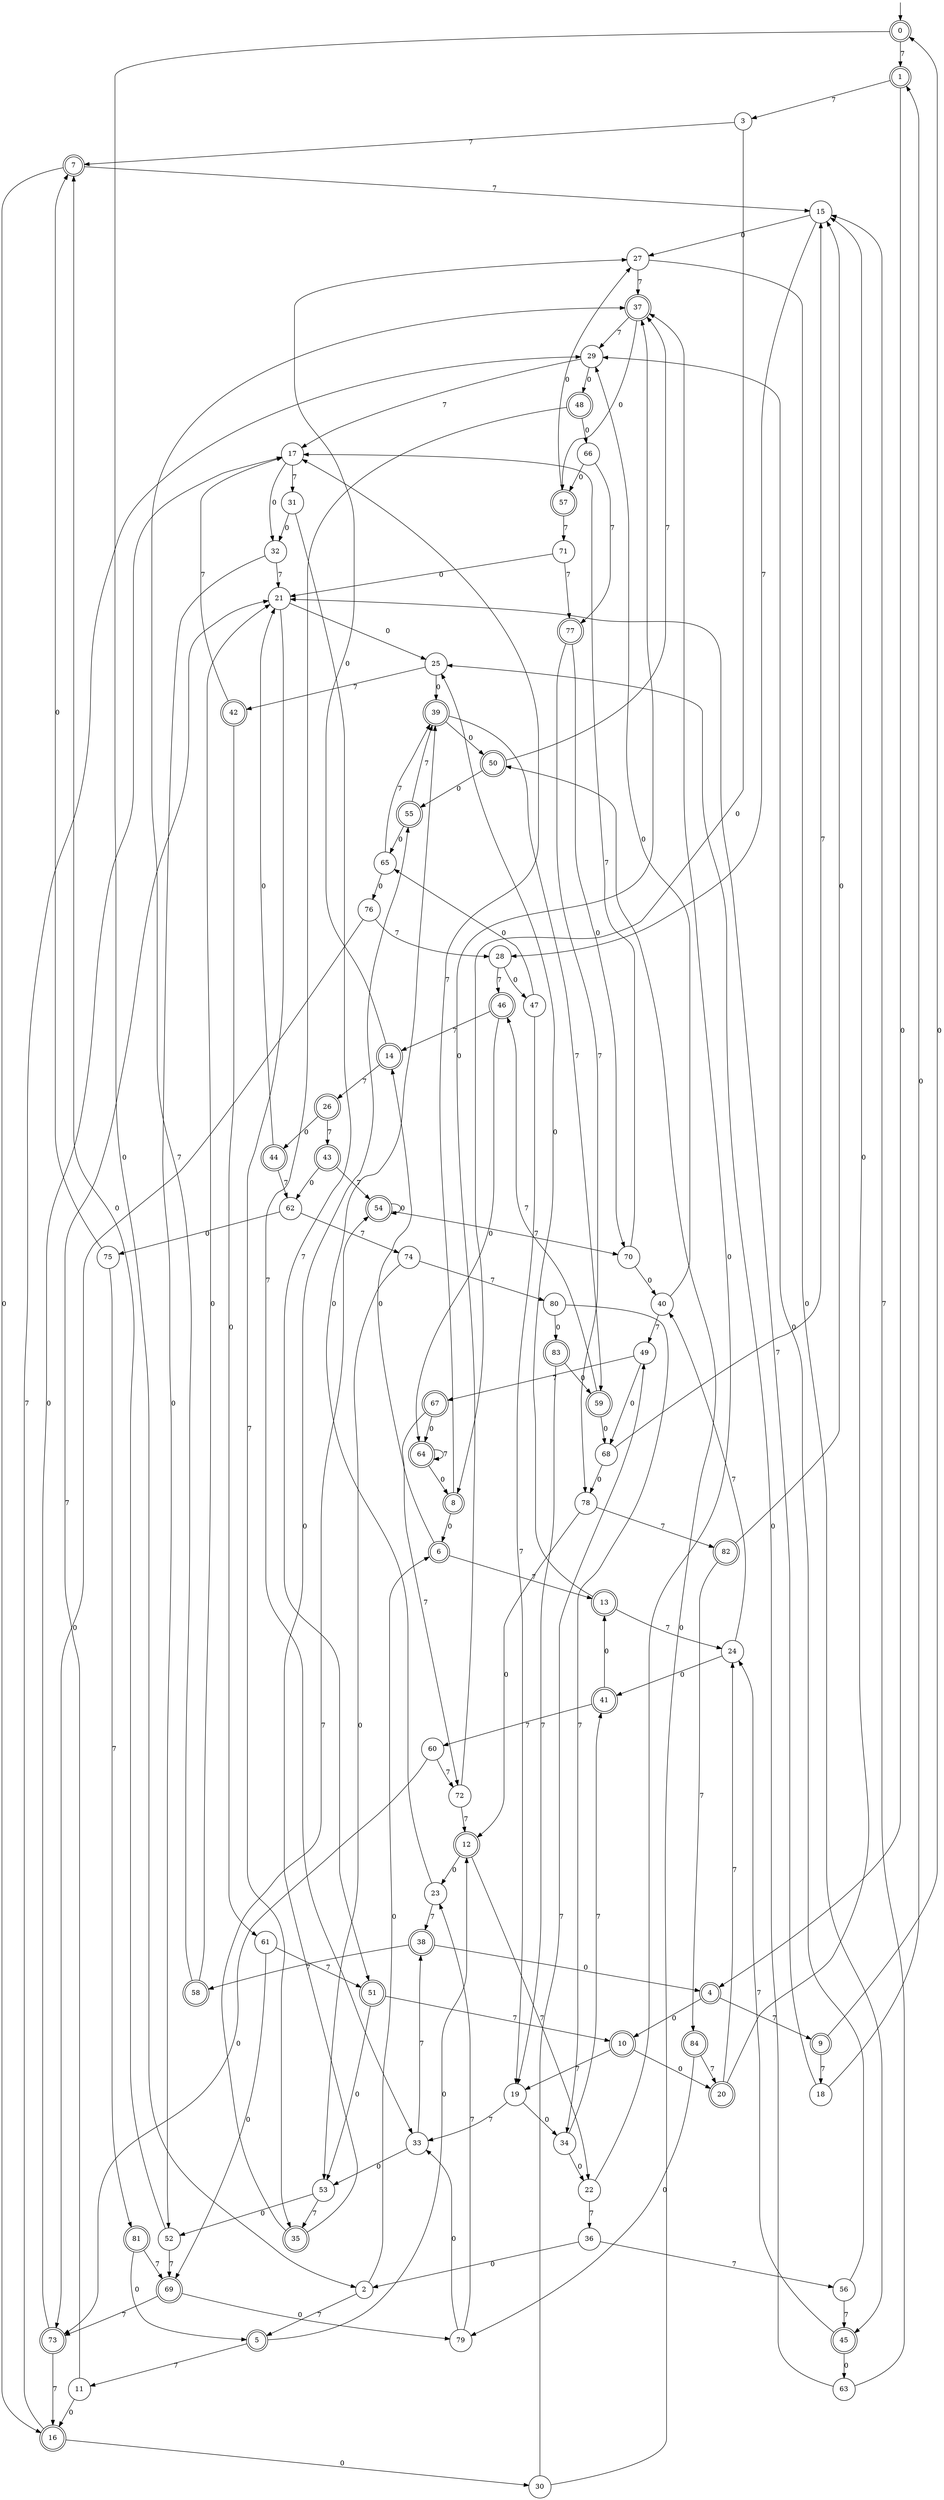 digraph g {

	s0 [shape="doublecircle" label="0"];
	s1 [shape="doublecircle" label="1"];
	s2 [shape="circle" label="2"];
	s3 [shape="circle" label="3"];
	s4 [shape="doublecircle" label="4"];
	s5 [shape="doublecircle" label="5"];
	s6 [shape="doublecircle" label="6"];
	s7 [shape="doublecircle" label="7"];
	s8 [shape="doublecircle" label="8"];
	s9 [shape="doublecircle" label="9"];
	s10 [shape="doublecircle" label="10"];
	s11 [shape="circle" label="11"];
	s12 [shape="doublecircle" label="12"];
	s13 [shape="doublecircle" label="13"];
	s14 [shape="doublecircle" label="14"];
	s15 [shape="circle" label="15"];
	s16 [shape="doublecircle" label="16"];
	s17 [shape="circle" label="17"];
	s18 [shape="circle" label="18"];
	s19 [shape="circle" label="19"];
	s20 [shape="doublecircle" label="20"];
	s21 [shape="circle" label="21"];
	s22 [shape="circle" label="22"];
	s23 [shape="circle" label="23"];
	s24 [shape="circle" label="24"];
	s25 [shape="circle" label="25"];
	s26 [shape="doublecircle" label="26"];
	s27 [shape="circle" label="27"];
	s28 [shape="circle" label="28"];
	s29 [shape="circle" label="29"];
	s30 [shape="circle" label="30"];
	s31 [shape="circle" label="31"];
	s32 [shape="circle" label="32"];
	s33 [shape="circle" label="33"];
	s34 [shape="circle" label="34"];
	s35 [shape="doublecircle" label="35"];
	s36 [shape="circle" label="36"];
	s37 [shape="doublecircle" label="37"];
	s38 [shape="doublecircle" label="38"];
	s39 [shape="doublecircle" label="39"];
	s40 [shape="circle" label="40"];
	s41 [shape="doublecircle" label="41"];
	s42 [shape="doublecircle" label="42"];
	s43 [shape="doublecircle" label="43"];
	s44 [shape="doublecircle" label="44"];
	s45 [shape="doublecircle" label="45"];
	s46 [shape="doublecircle" label="46"];
	s47 [shape="circle" label="47"];
	s48 [shape="doublecircle" label="48"];
	s49 [shape="circle" label="49"];
	s50 [shape="doublecircle" label="50"];
	s51 [shape="doublecircle" label="51"];
	s52 [shape="circle" label="52"];
	s53 [shape="circle" label="53"];
	s54 [shape="doublecircle" label="54"];
	s55 [shape="doublecircle" label="55"];
	s56 [shape="circle" label="56"];
	s57 [shape="doublecircle" label="57"];
	s58 [shape="doublecircle" label="58"];
	s59 [shape="doublecircle" label="59"];
	s60 [shape="circle" label="60"];
	s61 [shape="circle" label="61"];
	s62 [shape="circle" label="62"];
	s63 [shape="circle" label="63"];
	s64 [shape="doublecircle" label="64"];
	s65 [shape="circle" label="65"];
	s66 [shape="circle" label="66"];
	s67 [shape="doublecircle" label="67"];
	s68 [shape="circle" label="68"];
	s69 [shape="doublecircle" label="69"];
	s70 [shape="circle" label="70"];
	s71 [shape="circle" label="71"];
	s72 [shape="circle" label="72"];
	s73 [shape="doublecircle" label="73"];
	s74 [shape="circle" label="74"];
	s75 [shape="circle" label="75"];
	s76 [shape="circle" label="76"];
	s77 [shape="doublecircle" label="77"];
	s78 [shape="circle" label="78"];
	s79 [shape="circle" label="79"];
	s80 [shape="circle" label="80"];
	s81 [shape="doublecircle" label="81"];
	s82 [shape="doublecircle" label="82"];
	s83 [shape="doublecircle" label="83"];
	s84 [shape="doublecircle" label="84"];
	s0 -> s1 [label="7"];
	s0 -> s2 [label="0"];
	s1 -> s3 [label="7"];
	s1 -> s4 [label="0"];
	s2 -> s5 [label="7"];
	s2 -> s6 [label="0"];
	s3 -> s7 [label="7"];
	s3 -> s8 [label="0"];
	s4 -> s9 [label="7"];
	s4 -> s10 [label="0"];
	s5 -> s11 [label="7"];
	s5 -> s12 [label="0"];
	s6 -> s13 [label="7"];
	s6 -> s14 [label="0"];
	s7 -> s15 [label="7"];
	s7 -> s16 [label="0"];
	s8 -> s17 [label="7"];
	s8 -> s6 [label="0"];
	s9 -> s18 [label="7"];
	s9 -> s0 [label="0"];
	s10 -> s19 [label="7"];
	s10 -> s20 [label="0"];
	s11 -> s21 [label="7"];
	s11 -> s16 [label="0"];
	s12 -> s22 [label="7"];
	s12 -> s23 [label="0"];
	s13 -> s24 [label="7"];
	s13 -> s25 [label="0"];
	s14 -> s26 [label="7"];
	s14 -> s27 [label="0"];
	s15 -> s28 [label="7"];
	s15 -> s27 [label="0"];
	s16 -> s29 [label="7"];
	s16 -> s30 [label="0"];
	s17 -> s31 [label="7"];
	s17 -> s32 [label="0"];
	s18 -> s21 [label="7"];
	s18 -> s1 [label="0"];
	s19 -> s33 [label="7"];
	s19 -> s34 [label="0"];
	s20 -> s24 [label="7"];
	s20 -> s15 [label="0"];
	s21 -> s35 [label="7"];
	s21 -> s25 [label="0"];
	s22 -> s36 [label="7"];
	s22 -> s37 [label="0"];
	s23 -> s38 [label="7"];
	s23 -> s39 [label="0"];
	s24 -> s40 [label="7"];
	s24 -> s41 [label="0"];
	s25 -> s42 [label="7"];
	s25 -> s39 [label="0"];
	s26 -> s43 [label="7"];
	s26 -> s44 [label="0"];
	s27 -> s37 [label="7"];
	s27 -> s45 [label="0"];
	s28 -> s46 [label="7"];
	s28 -> s47 [label="0"];
	s29 -> s17 [label="7"];
	s29 -> s48 [label="0"];
	s30 -> s49 [label="7"];
	s30 -> s50 [label="0"];
	s31 -> s51 [label="7"];
	s31 -> s32 [label="0"];
	s32 -> s21 [label="7"];
	s32 -> s52 [label="0"];
	s33 -> s38 [label="7"];
	s33 -> s53 [label="0"];
	s34 -> s41 [label="7"];
	s34 -> s22 [label="0"];
	s35 -> s54 [label="7"];
	s35 -> s55 [label="0"];
	s36 -> s56 [label="7"];
	s36 -> s2 [label="0"];
	s37 -> s29 [label="7"];
	s37 -> s57 [label="0"];
	s38 -> s58 [label="7"];
	s38 -> s4 [label="0"];
	s39 -> s59 [label="7"];
	s39 -> s50 [label="0"];
	s40 -> s49 [label="7"];
	s40 -> s29 [label="0"];
	s41 -> s60 [label="7"];
	s41 -> s13 [label="0"];
	s42 -> s17 [label="7"];
	s42 -> s61 [label="0"];
	s43 -> s54 [label="7"];
	s43 -> s62 [label="0"];
	s44 -> s62 [label="7"];
	s44 -> s21 [label="0"];
	s45 -> s24 [label="7"];
	s45 -> s63 [label="0"];
	s46 -> s14 [label="7"];
	s46 -> s64 [label="0"];
	s47 -> s19 [label="7"];
	s47 -> s65 [label="0"];
	s48 -> s33 [label="7"];
	s48 -> s66 [label="0"];
	s49 -> s67 [label="7"];
	s49 -> s68 [label="0"];
	s50 -> s37 [label="7"];
	s50 -> s55 [label="0"];
	s51 -> s10 [label="7"];
	s51 -> s53 [label="0"];
	s52 -> s69 [label="7"];
	s52 -> s7 [label="0"];
	s53 -> s35 [label="7"];
	s53 -> s52 [label="0"];
	s54 -> s70 [label="7"];
	s54 -> s54 [label="0"];
	s55 -> s39 [label="7"];
	s55 -> s65 [label="0"];
	s56 -> s45 [label="7"];
	s56 -> s29 [label="0"];
	s57 -> s71 [label="7"];
	s57 -> s27 [label="0"];
	s58 -> s37 [label="7"];
	s58 -> s21 [label="0"];
	s59 -> s46 [label="7"];
	s59 -> s68 [label="0"];
	s60 -> s72 [label="7"];
	s60 -> s73 [label="0"];
	s61 -> s51 [label="7"];
	s61 -> s69 [label="0"];
	s62 -> s74 [label="7"];
	s62 -> s75 [label="0"];
	s63 -> s15 [label="7"];
	s63 -> s25 [label="0"];
	s64 -> s64 [label="7"];
	s64 -> s8 [label="0"];
	s65 -> s39 [label="7"];
	s65 -> s76 [label="0"];
	s66 -> s77 [label="7"];
	s66 -> s57 [label="0"];
	s67 -> s72 [label="7"];
	s67 -> s64 [label="0"];
	s68 -> s15 [label="7"];
	s68 -> s78 [label="0"];
	s69 -> s73 [label="7"];
	s69 -> s79 [label="0"];
	s70 -> s17 [label="7"];
	s70 -> s40 [label="0"];
	s71 -> s77 [label="7"];
	s71 -> s21 [label="0"];
	s72 -> s12 [label="7"];
	s72 -> s37 [label="0"];
	s73 -> s16 [label="7"];
	s73 -> s17 [label="0"];
	s74 -> s80 [label="7"];
	s74 -> s53 [label="0"];
	s75 -> s81 [label="7"];
	s75 -> s7 [label="0"];
	s76 -> s28 [label="7"];
	s76 -> s73 [label="0"];
	s77 -> s78 [label="7"];
	s77 -> s70 [label="0"];
	s78 -> s82 [label="7"];
	s78 -> s12 [label="0"];
	s79 -> s23 [label="7"];
	s79 -> s33 [label="0"];
	s80 -> s34 [label="7"];
	s80 -> s83 [label="0"];
	s81 -> s69 [label="7"];
	s81 -> s5 [label="0"];
	s82 -> s84 [label="7"];
	s82 -> s15 [label="0"];
	s83 -> s19 [label="7"];
	s83 -> s59 [label="0"];
	s84 -> s20 [label="7"];
	s84 -> s79 [label="0"];

__start0 [label="" shape="none" width="0" height="0"];
__start0 -> s0;

}
